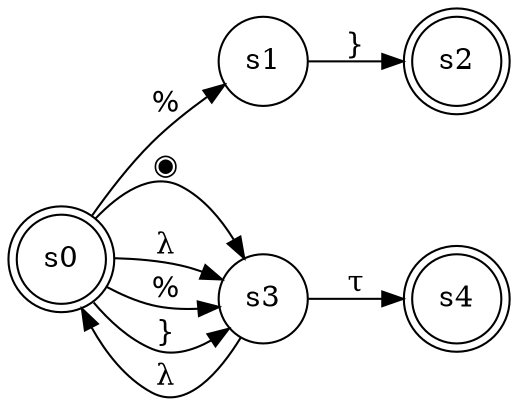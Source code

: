 digraph finite_state_machine {
	rankdir=LR;
	size="8,5"
	node [shape = doublecircle]; s0 s2 s4;
	node [shape = circle];
	s0 -> s1 [ label = "%" ];
	s0 -> s3 [ label = "◉" ];
	s0 -> s3 [ label = "λ" ];
	s0 -> s3 [ label = "%" ];
	s0 -> s3 [ label = "}" ];
	s1 -> s2 [ label = "}" ];
	s3 -> s0 [ label = "λ" ];
	s3 -> s4 [ label = "τ" ];
}
